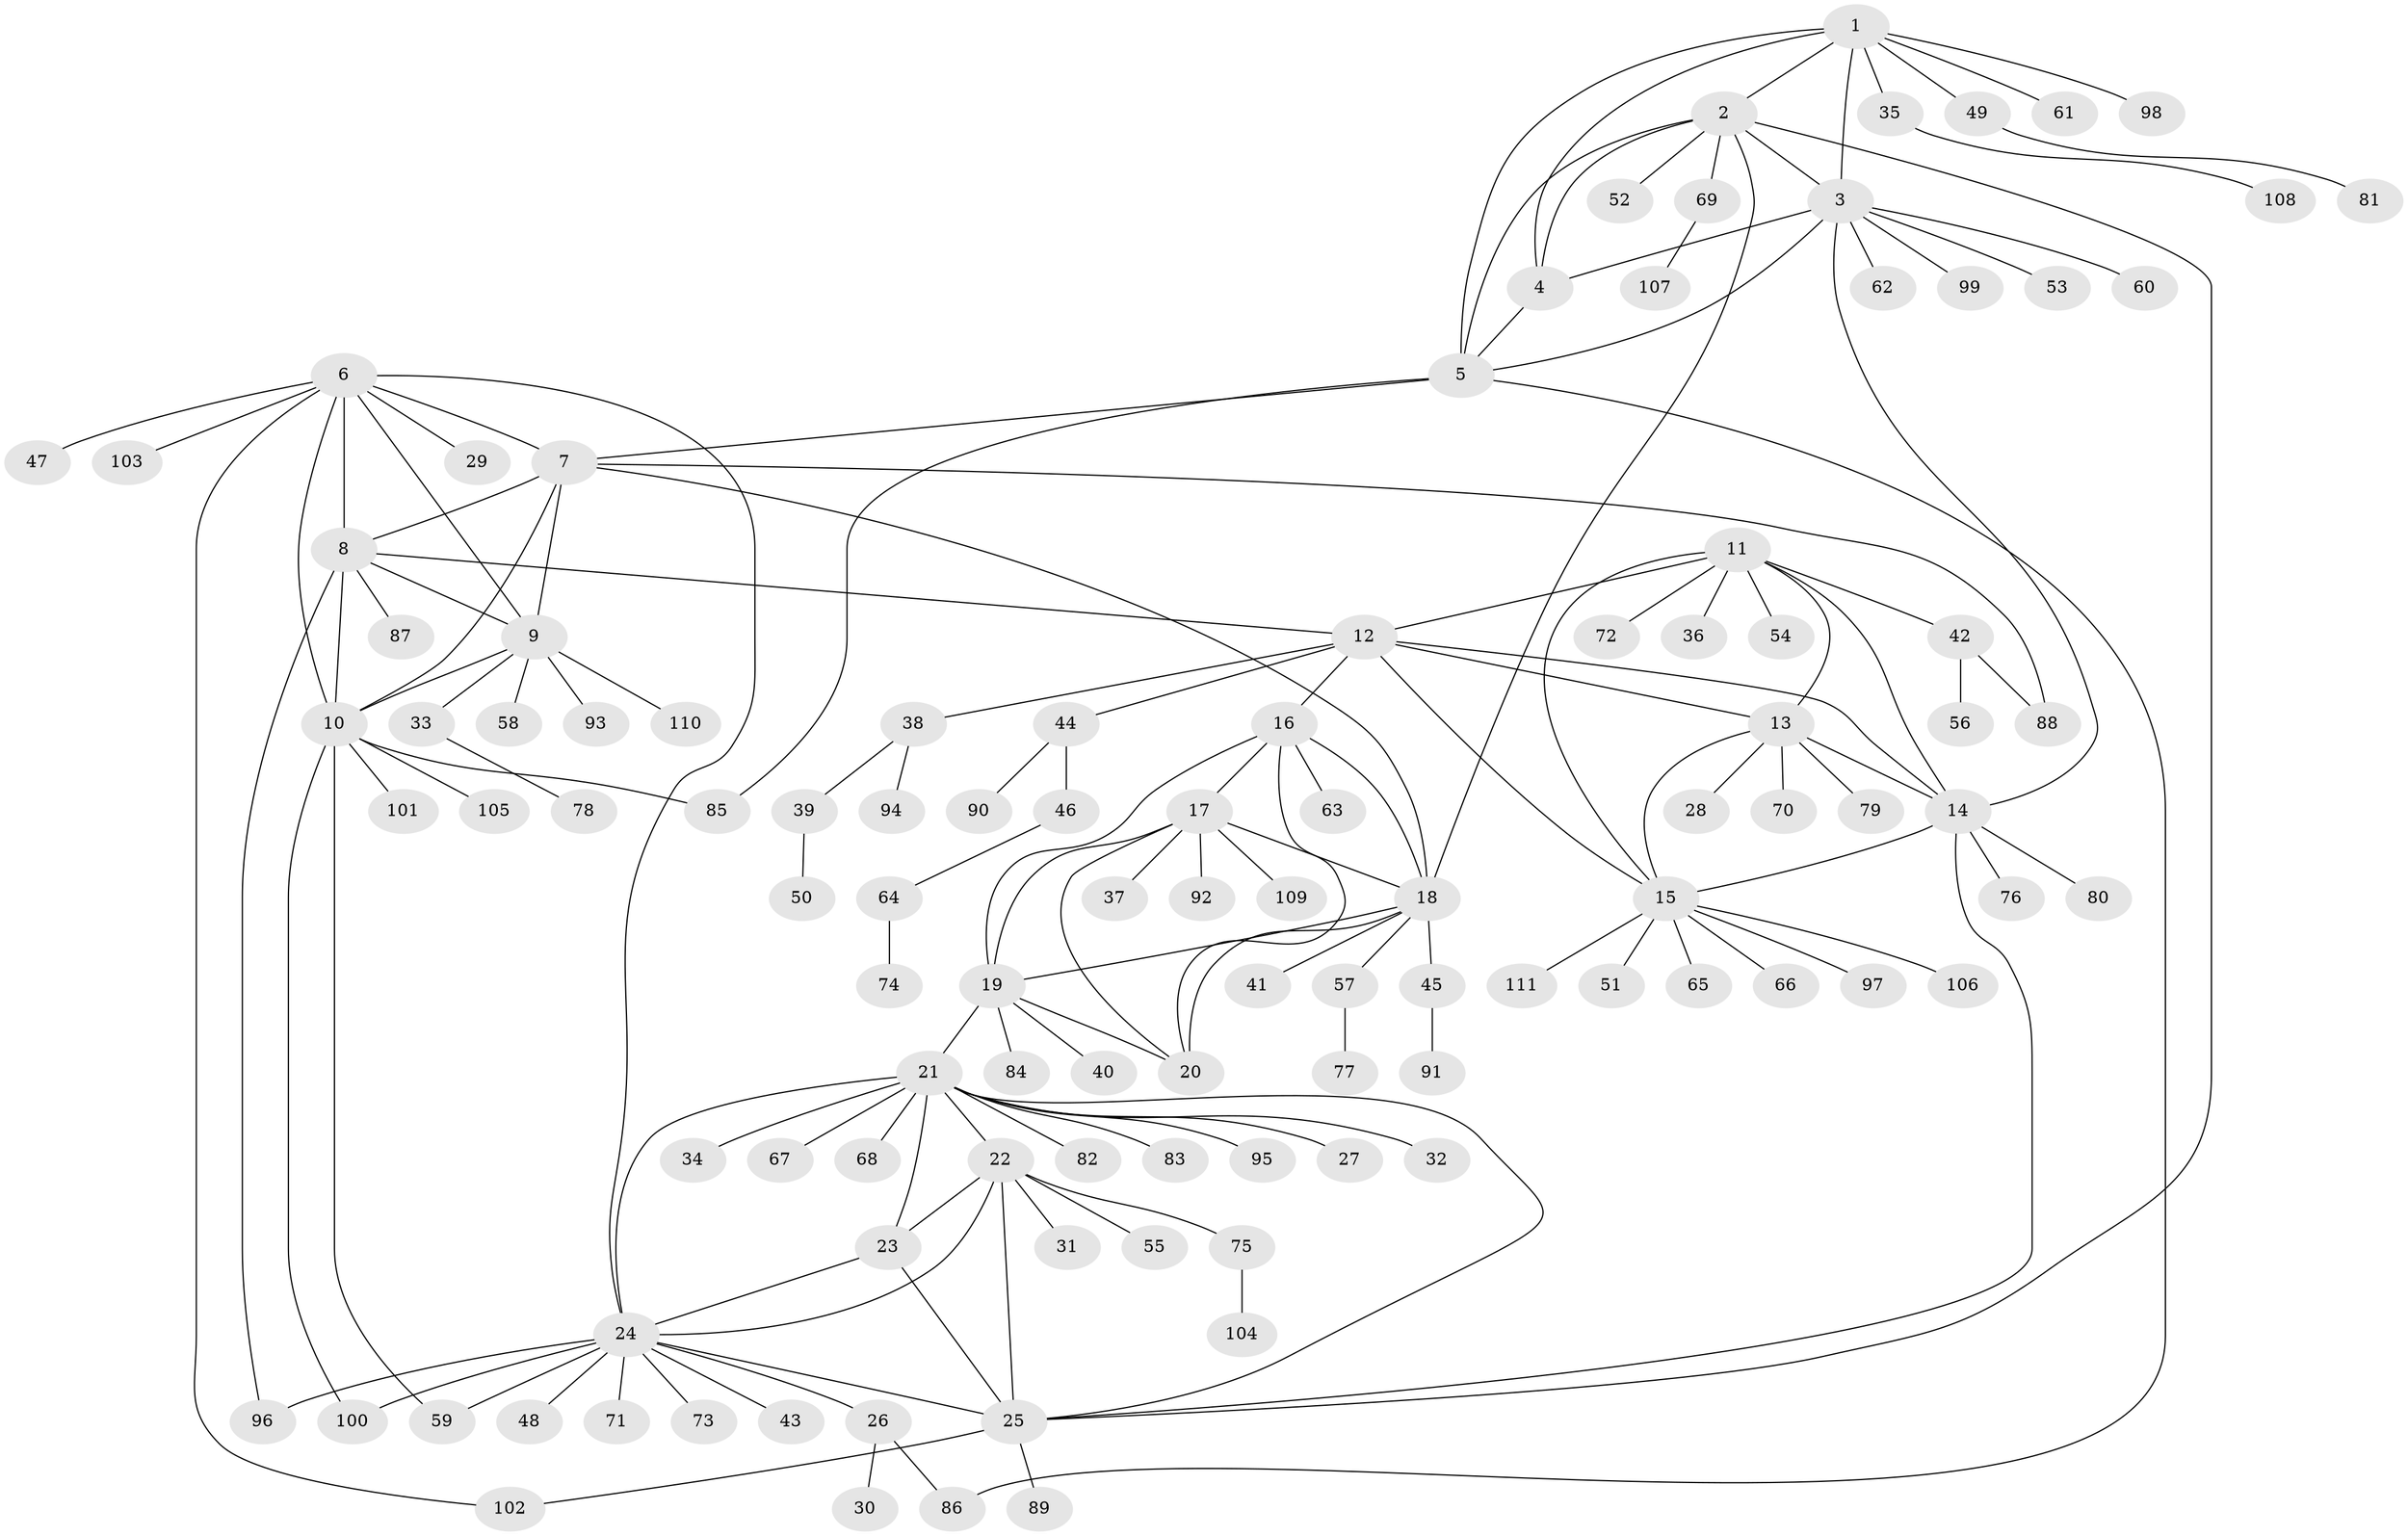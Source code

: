 // coarse degree distribution, {11: 0.024096385542168676, 6: 0.04819277108433735, 5: 0.03614457831325301, 8: 0.04819277108433735, 7: 0.024096385542168676, 12: 0.024096385542168676, 10: 0.012048192771084338, 4: 0.012048192771084338, 2: 0.10843373493975904, 1: 0.6385542168674698, 3: 0.024096385542168676}
// Generated by graph-tools (version 1.1) at 2025/42/03/06/25 10:42:15]
// undirected, 111 vertices, 153 edges
graph export_dot {
graph [start="1"]
  node [color=gray90,style=filled];
  1;
  2;
  3;
  4;
  5;
  6;
  7;
  8;
  9;
  10;
  11;
  12;
  13;
  14;
  15;
  16;
  17;
  18;
  19;
  20;
  21;
  22;
  23;
  24;
  25;
  26;
  27;
  28;
  29;
  30;
  31;
  32;
  33;
  34;
  35;
  36;
  37;
  38;
  39;
  40;
  41;
  42;
  43;
  44;
  45;
  46;
  47;
  48;
  49;
  50;
  51;
  52;
  53;
  54;
  55;
  56;
  57;
  58;
  59;
  60;
  61;
  62;
  63;
  64;
  65;
  66;
  67;
  68;
  69;
  70;
  71;
  72;
  73;
  74;
  75;
  76;
  77;
  78;
  79;
  80;
  81;
  82;
  83;
  84;
  85;
  86;
  87;
  88;
  89;
  90;
  91;
  92;
  93;
  94;
  95;
  96;
  97;
  98;
  99;
  100;
  101;
  102;
  103;
  104;
  105;
  106;
  107;
  108;
  109;
  110;
  111;
  1 -- 2;
  1 -- 3;
  1 -- 4;
  1 -- 5;
  1 -- 35;
  1 -- 49;
  1 -- 61;
  1 -- 98;
  2 -- 3;
  2 -- 4;
  2 -- 5;
  2 -- 18;
  2 -- 25;
  2 -- 52;
  2 -- 69;
  3 -- 4;
  3 -- 5;
  3 -- 14;
  3 -- 53;
  3 -- 60;
  3 -- 62;
  3 -- 99;
  4 -- 5;
  5 -- 7;
  5 -- 85;
  5 -- 86;
  6 -- 7;
  6 -- 8;
  6 -- 9;
  6 -- 10;
  6 -- 24;
  6 -- 29;
  6 -- 47;
  6 -- 102;
  6 -- 103;
  7 -- 8;
  7 -- 9;
  7 -- 10;
  7 -- 18;
  7 -- 88;
  8 -- 9;
  8 -- 10;
  8 -- 12;
  8 -- 87;
  8 -- 96;
  9 -- 10;
  9 -- 33;
  9 -- 58;
  9 -- 93;
  9 -- 110;
  10 -- 59;
  10 -- 85;
  10 -- 100;
  10 -- 101;
  10 -- 105;
  11 -- 12;
  11 -- 13;
  11 -- 14;
  11 -- 15;
  11 -- 36;
  11 -- 42;
  11 -- 54;
  11 -- 72;
  12 -- 13;
  12 -- 14;
  12 -- 15;
  12 -- 16;
  12 -- 38;
  12 -- 44;
  13 -- 14;
  13 -- 15;
  13 -- 28;
  13 -- 70;
  13 -- 79;
  14 -- 15;
  14 -- 25;
  14 -- 76;
  14 -- 80;
  15 -- 51;
  15 -- 65;
  15 -- 66;
  15 -- 97;
  15 -- 106;
  15 -- 111;
  16 -- 17;
  16 -- 18;
  16 -- 19;
  16 -- 20;
  16 -- 63;
  17 -- 18;
  17 -- 19;
  17 -- 20;
  17 -- 37;
  17 -- 92;
  17 -- 109;
  18 -- 19;
  18 -- 20;
  18 -- 41;
  18 -- 45;
  18 -- 57;
  19 -- 20;
  19 -- 21;
  19 -- 40;
  19 -- 84;
  21 -- 22;
  21 -- 23;
  21 -- 24;
  21 -- 25;
  21 -- 27;
  21 -- 32;
  21 -- 34;
  21 -- 67;
  21 -- 68;
  21 -- 82;
  21 -- 83;
  21 -- 95;
  22 -- 23;
  22 -- 24;
  22 -- 25;
  22 -- 31;
  22 -- 55;
  22 -- 75;
  23 -- 24;
  23 -- 25;
  24 -- 25;
  24 -- 26;
  24 -- 43;
  24 -- 48;
  24 -- 59;
  24 -- 71;
  24 -- 73;
  24 -- 96;
  24 -- 100;
  25 -- 89;
  25 -- 102;
  26 -- 30;
  26 -- 86;
  33 -- 78;
  35 -- 108;
  38 -- 39;
  38 -- 94;
  39 -- 50;
  42 -- 56;
  42 -- 88;
  44 -- 46;
  44 -- 90;
  45 -- 91;
  46 -- 64;
  49 -- 81;
  57 -- 77;
  64 -- 74;
  69 -- 107;
  75 -- 104;
}

